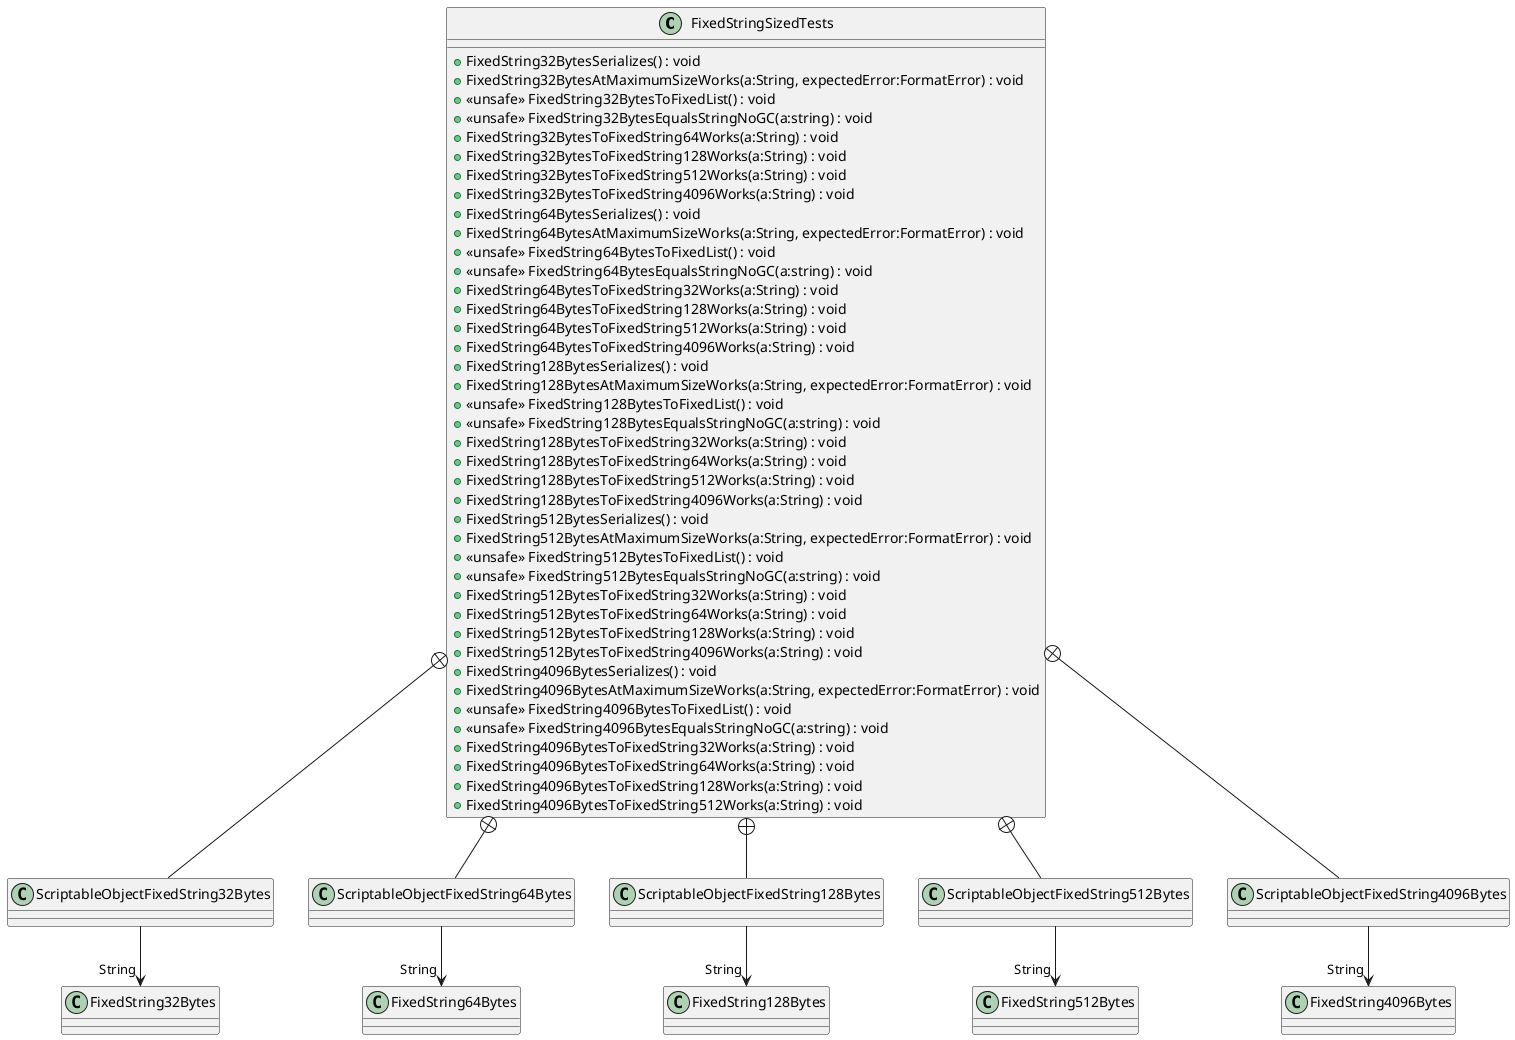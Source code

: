@startuml
class FixedStringSizedTests {
    + FixedString32BytesSerializes() : void
    + FixedString32BytesAtMaximumSizeWorks(a:String, expectedError:FormatError) : void
    + <<unsafe>> FixedString32BytesToFixedList() : void
    + <<unsafe>> FixedString32BytesEqualsStringNoGC(a:string) : void
    + FixedString32BytesToFixedString64Works(a:String) : void
    + FixedString32BytesToFixedString128Works(a:String) : void
    + FixedString32BytesToFixedString512Works(a:String) : void
    + FixedString32BytesToFixedString4096Works(a:String) : void
    + FixedString64BytesSerializes() : void
    + FixedString64BytesAtMaximumSizeWorks(a:String, expectedError:FormatError) : void
    + <<unsafe>> FixedString64BytesToFixedList() : void
    + <<unsafe>> FixedString64BytesEqualsStringNoGC(a:string) : void
    + FixedString64BytesToFixedString32Works(a:String) : void
    + FixedString64BytesToFixedString128Works(a:String) : void
    + FixedString64BytesToFixedString512Works(a:String) : void
    + FixedString64BytesToFixedString4096Works(a:String) : void
    + FixedString128BytesSerializes() : void
    + FixedString128BytesAtMaximumSizeWorks(a:String, expectedError:FormatError) : void
    + <<unsafe>> FixedString128BytesToFixedList() : void
    + <<unsafe>> FixedString128BytesEqualsStringNoGC(a:string) : void
    + FixedString128BytesToFixedString32Works(a:String) : void
    + FixedString128BytesToFixedString64Works(a:String) : void
    + FixedString128BytesToFixedString512Works(a:String) : void
    + FixedString128BytesToFixedString4096Works(a:String) : void
    + FixedString512BytesSerializes() : void
    + FixedString512BytesAtMaximumSizeWorks(a:String, expectedError:FormatError) : void
    + <<unsafe>> FixedString512BytesToFixedList() : void
    + <<unsafe>> FixedString512BytesEqualsStringNoGC(a:string) : void
    + FixedString512BytesToFixedString32Works(a:String) : void
    + FixedString512BytesToFixedString64Works(a:String) : void
    + FixedString512BytesToFixedString128Works(a:String) : void
    + FixedString512BytesToFixedString4096Works(a:String) : void
    + FixedString4096BytesSerializes() : void
    + FixedString4096BytesAtMaximumSizeWorks(a:String, expectedError:FormatError) : void
    + <<unsafe>> FixedString4096BytesToFixedList() : void
    + <<unsafe>> FixedString4096BytesEqualsStringNoGC(a:string) : void
    + FixedString4096BytesToFixedString32Works(a:String) : void
    + FixedString4096BytesToFixedString64Works(a:String) : void
    + FixedString4096BytesToFixedString128Works(a:String) : void
    + FixedString4096BytesToFixedString512Works(a:String) : void
}
class ScriptableObjectFixedString32Bytes {
}
class ScriptableObjectFixedString64Bytes {
}
class ScriptableObjectFixedString128Bytes {
}
class ScriptableObjectFixedString512Bytes {
}
class ScriptableObjectFixedString4096Bytes {
}
FixedStringSizedTests +-- ScriptableObjectFixedString32Bytes
ScriptableObjectFixedString32Bytes --> "String" FixedString32Bytes
FixedStringSizedTests +-- ScriptableObjectFixedString64Bytes
ScriptableObjectFixedString64Bytes --> "String" FixedString64Bytes
FixedStringSizedTests +-- ScriptableObjectFixedString128Bytes
ScriptableObjectFixedString128Bytes --> "String" FixedString128Bytes
FixedStringSizedTests +-- ScriptableObjectFixedString512Bytes
ScriptableObjectFixedString512Bytes --> "String" FixedString512Bytes
FixedStringSizedTests +-- ScriptableObjectFixedString4096Bytes
ScriptableObjectFixedString4096Bytes --> "String" FixedString4096Bytes
@enduml
